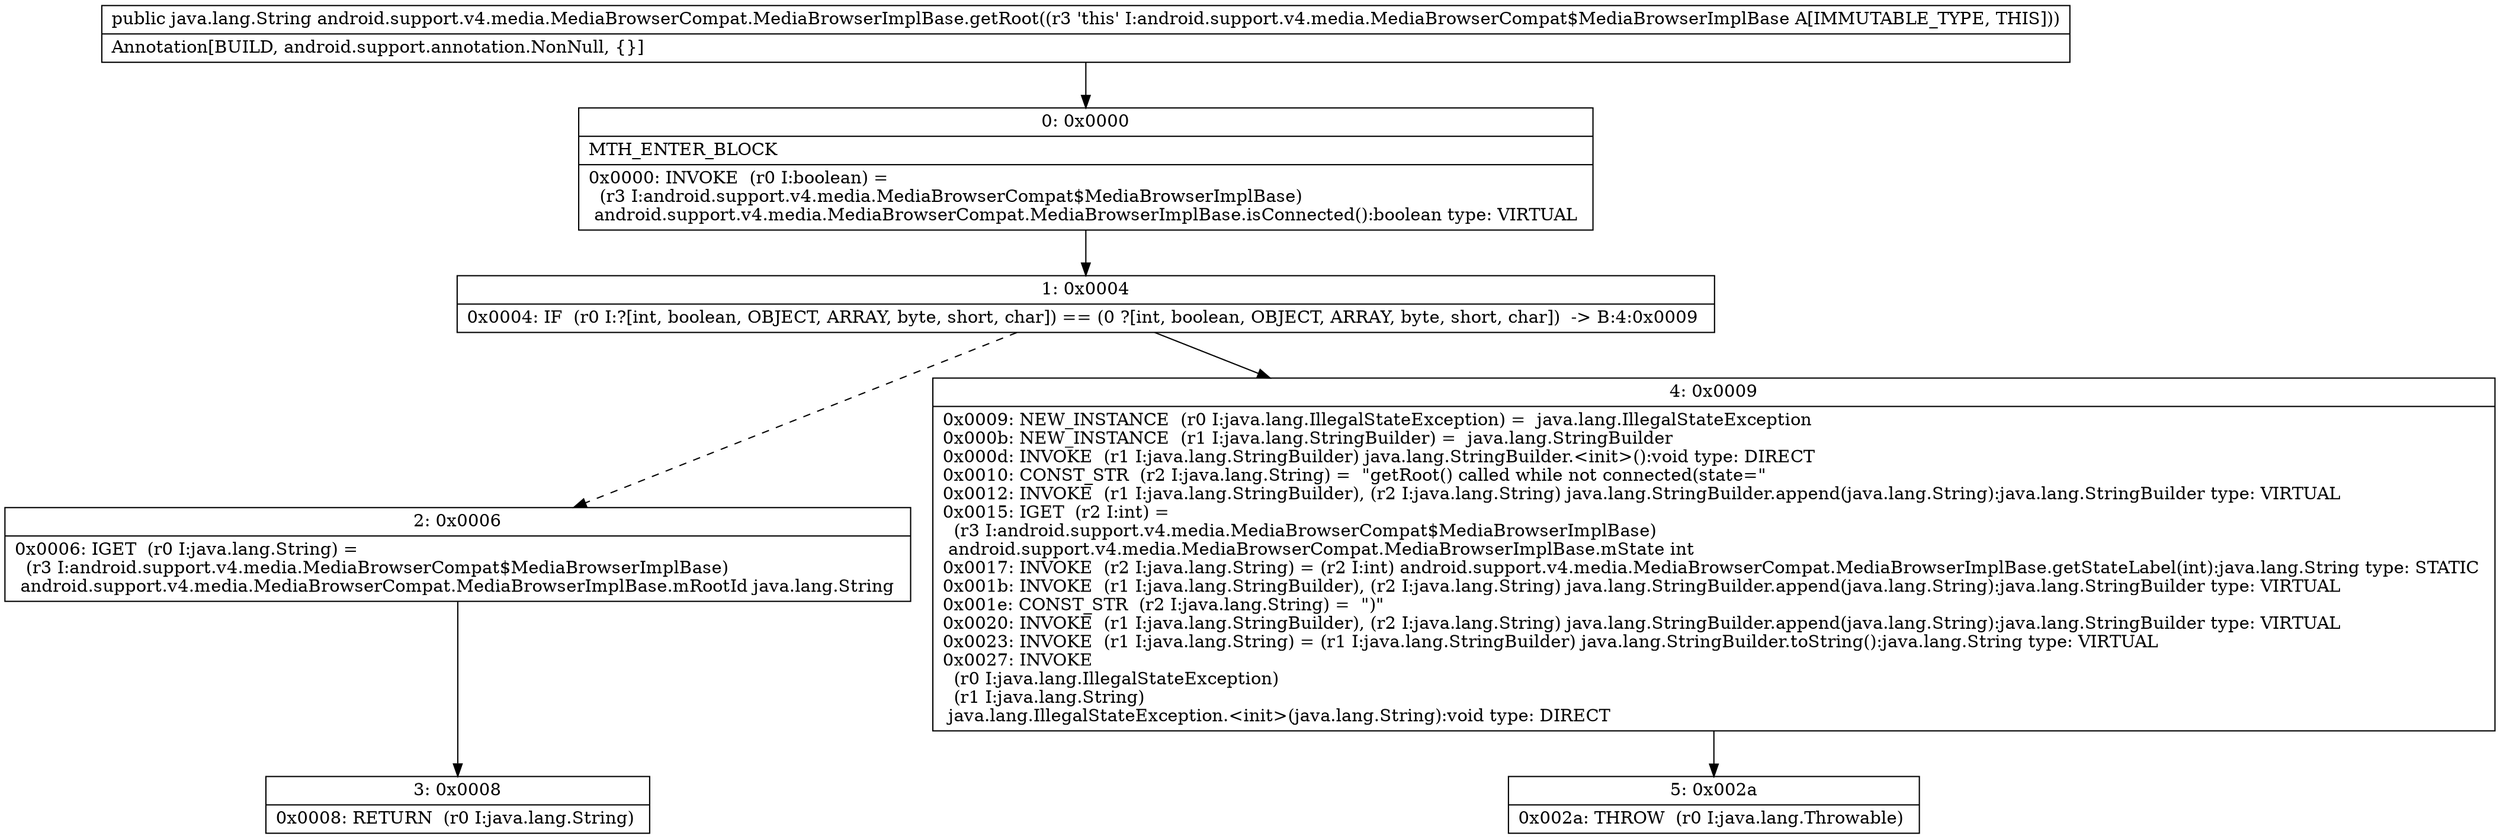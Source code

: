 digraph "CFG forandroid.support.v4.media.MediaBrowserCompat.MediaBrowserImplBase.getRoot()Ljava\/lang\/String;" {
Node_0 [shape=record,label="{0\:\ 0x0000|MTH_ENTER_BLOCK\l|0x0000: INVOKE  (r0 I:boolean) = \l  (r3 I:android.support.v4.media.MediaBrowserCompat$MediaBrowserImplBase)\l android.support.v4.media.MediaBrowserCompat.MediaBrowserImplBase.isConnected():boolean type: VIRTUAL \l}"];
Node_1 [shape=record,label="{1\:\ 0x0004|0x0004: IF  (r0 I:?[int, boolean, OBJECT, ARRAY, byte, short, char]) == (0 ?[int, boolean, OBJECT, ARRAY, byte, short, char])  \-\> B:4:0x0009 \l}"];
Node_2 [shape=record,label="{2\:\ 0x0006|0x0006: IGET  (r0 I:java.lang.String) = \l  (r3 I:android.support.v4.media.MediaBrowserCompat$MediaBrowserImplBase)\l android.support.v4.media.MediaBrowserCompat.MediaBrowserImplBase.mRootId java.lang.String \l}"];
Node_3 [shape=record,label="{3\:\ 0x0008|0x0008: RETURN  (r0 I:java.lang.String) \l}"];
Node_4 [shape=record,label="{4\:\ 0x0009|0x0009: NEW_INSTANCE  (r0 I:java.lang.IllegalStateException) =  java.lang.IllegalStateException \l0x000b: NEW_INSTANCE  (r1 I:java.lang.StringBuilder) =  java.lang.StringBuilder \l0x000d: INVOKE  (r1 I:java.lang.StringBuilder) java.lang.StringBuilder.\<init\>():void type: DIRECT \l0x0010: CONST_STR  (r2 I:java.lang.String) =  \"getRoot() called while not connected(state=\" \l0x0012: INVOKE  (r1 I:java.lang.StringBuilder), (r2 I:java.lang.String) java.lang.StringBuilder.append(java.lang.String):java.lang.StringBuilder type: VIRTUAL \l0x0015: IGET  (r2 I:int) = \l  (r3 I:android.support.v4.media.MediaBrowserCompat$MediaBrowserImplBase)\l android.support.v4.media.MediaBrowserCompat.MediaBrowserImplBase.mState int \l0x0017: INVOKE  (r2 I:java.lang.String) = (r2 I:int) android.support.v4.media.MediaBrowserCompat.MediaBrowserImplBase.getStateLabel(int):java.lang.String type: STATIC \l0x001b: INVOKE  (r1 I:java.lang.StringBuilder), (r2 I:java.lang.String) java.lang.StringBuilder.append(java.lang.String):java.lang.StringBuilder type: VIRTUAL \l0x001e: CONST_STR  (r2 I:java.lang.String) =  \")\" \l0x0020: INVOKE  (r1 I:java.lang.StringBuilder), (r2 I:java.lang.String) java.lang.StringBuilder.append(java.lang.String):java.lang.StringBuilder type: VIRTUAL \l0x0023: INVOKE  (r1 I:java.lang.String) = (r1 I:java.lang.StringBuilder) java.lang.StringBuilder.toString():java.lang.String type: VIRTUAL \l0x0027: INVOKE  \l  (r0 I:java.lang.IllegalStateException)\l  (r1 I:java.lang.String)\l java.lang.IllegalStateException.\<init\>(java.lang.String):void type: DIRECT \l}"];
Node_5 [shape=record,label="{5\:\ 0x002a|0x002a: THROW  (r0 I:java.lang.Throwable) \l}"];
MethodNode[shape=record,label="{public java.lang.String android.support.v4.media.MediaBrowserCompat.MediaBrowserImplBase.getRoot((r3 'this' I:android.support.v4.media.MediaBrowserCompat$MediaBrowserImplBase A[IMMUTABLE_TYPE, THIS]))  | Annotation[BUILD, android.support.annotation.NonNull, \{\}]\l}"];
MethodNode -> Node_0;
Node_0 -> Node_1;
Node_1 -> Node_2[style=dashed];
Node_1 -> Node_4;
Node_2 -> Node_3;
Node_4 -> Node_5;
}

